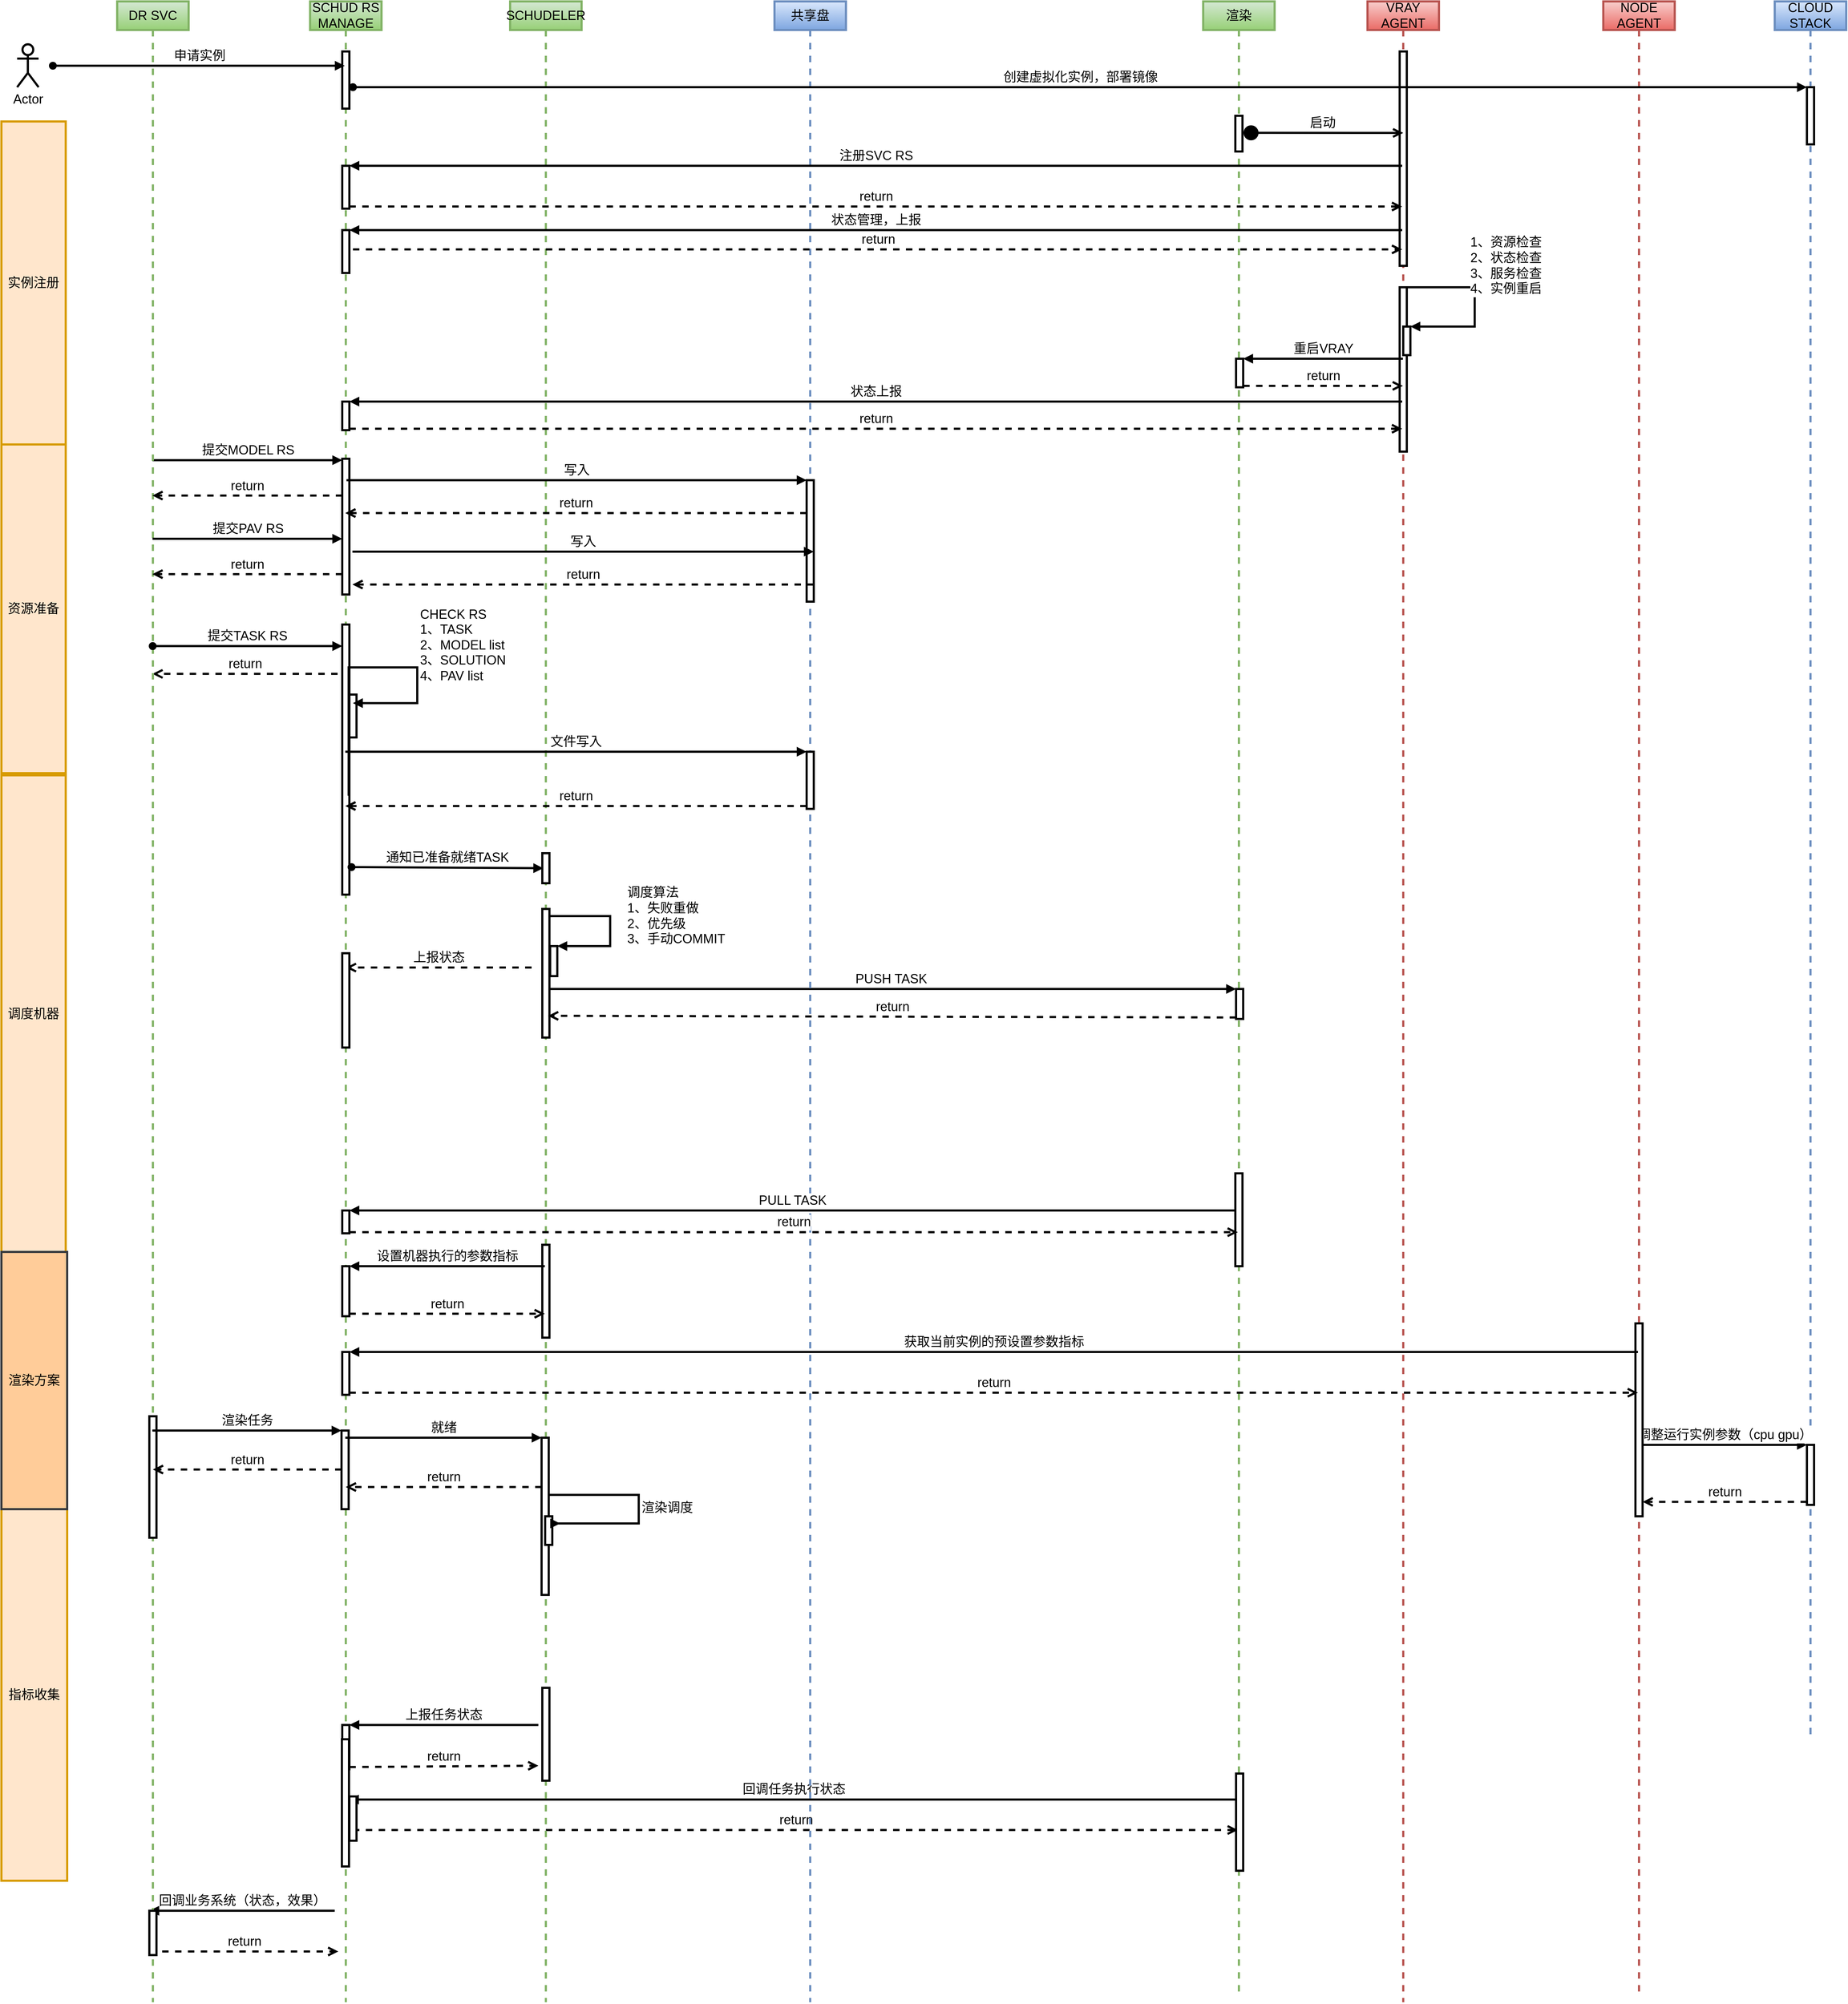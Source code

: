 <mxfile version="16.6.2" type="github">
  <diagram id="GCqSC2SD_qlKMxx8C9cN" name="Page-1">
    <mxGraphModel dx="3169" dy="1709" grid="1" gridSize="10" guides="1" tooltips="1" connect="1" arrows="1" fold="1" page="1" pageScale="1" pageWidth="850" pageHeight="1100" math="0" shadow="0">
      <root>
        <mxCell id="0" />
        <mxCell id="1" parent="0" />
        <mxCell id="x7JE74Zz-_B23tUYXp61-6" value="CLOUD STACK" style="shape=umlLifeline;perimeter=lifelinePerimeter;whiteSpace=wrap;html=1;container=1;collapsible=0;recursiveResize=0;outlineConnect=0;fillColor=#dae8fc;strokeWidth=3;fontSize=18;strokeColor=#6c8ebf;gradientColor=#7ea6e0;" vertex="1" parent="1">
          <mxGeometry x="2500" y="240" width="100" height="2430" as="geometry" />
        </mxCell>
        <mxCell id="x7JE74Zz-_B23tUYXp61-42" value="" style="html=1;points=[];perimeter=orthogonalPerimeter;strokeWidth=3;fontSize=18;" vertex="1" parent="x7JE74Zz-_B23tUYXp61-6">
          <mxGeometry x="45" y="2020" width="10" height="84" as="geometry" />
        </mxCell>
        <mxCell id="x7JE74Zz-_B23tUYXp61-106" value="" style="html=1;points=[];perimeter=orthogonalPerimeter;fontSize=18;strokeWidth=3;" vertex="1" parent="x7JE74Zz-_B23tUYXp61-6">
          <mxGeometry x="45" y="120" width="10" height="80" as="geometry" />
        </mxCell>
        <mxCell id="x7JE74Zz-_B23tUYXp61-12" value="提交MODEL RS" style="html=1;verticalAlign=bottom;endArrow=block;entryX=0;entryY=0;rounded=0;strokeWidth=3;fontSize=18;" edge="1" parent="1">
          <mxGeometry relative="1" as="geometry">
            <mxPoint x="229.5" y="882" as="sourcePoint" />
            <mxPoint x="495" y="882.0" as="targetPoint" />
          </mxGeometry>
        </mxCell>
        <mxCell id="x7JE74Zz-_B23tUYXp61-14" value="return" style="html=1;verticalAlign=bottom;endArrow=open;dashed=1;endSize=8;rounded=0;strokeWidth=3;fontSize=18;" edge="1" parent="1">
          <mxGeometry relative="1" as="geometry">
            <mxPoint x="488.5" y="1181.04" as="sourcePoint" />
            <mxPoint x="229.278" y="1181.04" as="targetPoint" />
          </mxGeometry>
        </mxCell>
        <mxCell id="x7JE74Zz-_B23tUYXp61-26" value="PUSH TASK" style="html=1;verticalAlign=bottom;endArrow=block;entryX=0;entryY=0;rounded=0;strokeWidth=3;fontSize=18;" edge="1" target="x7JE74Zz-_B23tUYXp61-25" parent="1">
          <mxGeometry relative="1" as="geometry">
            <mxPoint x="780" y="1622" as="sourcePoint" />
          </mxGeometry>
        </mxCell>
        <mxCell id="x7JE74Zz-_B23tUYXp61-32" value="回调任务执行状态" style="html=1;verticalAlign=bottom;endArrow=block;rounded=0;entryX=0.943;entryY=0.329;entryDx=0;entryDy=0;entryPerimeter=0;strokeWidth=3;fontSize=18;" edge="1" parent="1">
          <mxGeometry relative="1" as="geometry">
            <mxPoint x="1748.5" y="2756.398" as="sourcePoint" />
            <mxPoint x="504.43" y="2756.398" as="targetPoint" />
          </mxGeometry>
        </mxCell>
        <mxCell id="x7JE74Zz-_B23tUYXp61-33" value="return" style="html=1;verticalAlign=bottom;endArrow=open;dashed=1;endSize=8;rounded=0;strokeWidth=3;fontSize=18;" edge="1" parent="1">
          <mxGeometry relative="1" as="geometry">
            <mxPoint x="1748.5" y="2799" as="targetPoint" />
            <mxPoint x="510" y="2799" as="sourcePoint" />
          </mxGeometry>
        </mxCell>
        <mxCell id="x7JE74Zz-_B23tUYXp61-35" value="回调业务系统（状态，效果）" style="html=1;verticalAlign=bottom;endArrow=block;entryX=1;entryY=0;rounded=0;strokeWidth=3;fontSize=18;" edge="1" parent="1">
          <mxGeometry relative="1" as="geometry">
            <mxPoint x="484.5" y="2912" as="sourcePoint" />
            <mxPoint x="225" y="2912" as="targetPoint" />
          </mxGeometry>
        </mxCell>
        <mxCell id="x7JE74Zz-_B23tUYXp61-36" value="return" style="html=1;verticalAlign=bottom;endArrow=open;dashed=1;endSize=8;exitX=1;exitY=0.95;rounded=0;strokeWidth=3;fontSize=18;" edge="1" parent="1">
          <mxGeometry relative="1" as="geometry">
            <mxPoint x="489.5" y="2969" as="targetPoint" />
            <mxPoint x="225" y="2969" as="sourcePoint" />
          </mxGeometry>
        </mxCell>
        <mxCell id="x7JE74Zz-_B23tUYXp61-38" value="上报任务状态" style="html=1;verticalAlign=bottom;endArrow=block;entryX=1;entryY=0;rounded=0;strokeWidth=3;fontSize=18;" edge="1" target="x7JE74Zz-_B23tUYXp61-37" parent="1">
          <mxGeometry relative="1" as="geometry">
            <mxPoint x="769.5" y="2652" as="sourcePoint" />
          </mxGeometry>
        </mxCell>
        <mxCell id="x7JE74Zz-_B23tUYXp61-39" value="return" style="html=1;verticalAlign=bottom;endArrow=open;dashed=1;endSize=8;exitX=1;exitY=0.95;rounded=0;strokeWidth=3;fontSize=18;" edge="1" source="x7JE74Zz-_B23tUYXp61-37" parent="1">
          <mxGeometry relative="1" as="geometry">
            <mxPoint x="769.5" y="2709" as="targetPoint" />
          </mxGeometry>
        </mxCell>
        <mxCell id="x7JE74Zz-_B23tUYXp61-41" value="上报状态" style="html=1;verticalAlign=bottom;endArrow=open;dashed=1;endSize=8;rounded=0;strokeWidth=3;fontSize=18;entryX=0.5;entryY=0.152;entryDx=0;entryDy=0;entryPerimeter=0;" edge="1" parent="1" target="x7JE74Zz-_B23tUYXp61-40">
          <mxGeometry relative="1" as="geometry">
            <mxPoint x="760" y="1592" as="sourcePoint" />
            <mxPoint x="489.071" y="1592" as="targetPoint" />
          </mxGeometry>
        </mxCell>
        <mxCell id="x7JE74Zz-_B23tUYXp61-43" value="调整运行实例参数（cpu gpu）" style="html=1;verticalAlign=bottom;endArrow=block;entryX=0;entryY=0;rounded=0;strokeWidth=3;fontSize=18;" edge="1" target="x7JE74Zz-_B23tUYXp61-42" parent="1" source="x7JE74Zz-_B23tUYXp61-86">
          <mxGeometry relative="1" as="geometry">
            <mxPoint x="1750" y="2260" as="sourcePoint" />
          </mxGeometry>
        </mxCell>
        <mxCell id="x7JE74Zz-_B23tUYXp61-44" value="return" style="html=1;verticalAlign=bottom;endArrow=open;dashed=1;endSize=8;exitX=0;exitY=0.95;rounded=0;strokeWidth=3;fontSize=18;" edge="1" source="x7JE74Zz-_B23tUYXp61-42" parent="1" target="x7JE74Zz-_B23tUYXp61-86">
          <mxGeometry relative="1" as="geometry">
            <mxPoint x="1750" y="2338" as="targetPoint" />
          </mxGeometry>
        </mxCell>
        <mxCell id="x7JE74Zz-_B23tUYXp61-45" value="VRAY AGENT" style="shape=umlLifeline;perimeter=lifelinePerimeter;whiteSpace=wrap;html=1;container=1;collapsible=0;recursiveResize=0;outlineConnect=0;fillColor=#f8cecc;strokeWidth=3;fontSize=18;strokeColor=#b85450;gradientColor=#ea6b66;" vertex="1" parent="1">
          <mxGeometry x="1930" y="240" width="100" height="2800" as="geometry" />
        </mxCell>
        <mxCell id="x7JE74Zz-_B23tUYXp61-58" value="" style="html=1;points=[];perimeter=orthogonalPerimeter;strokeWidth=3;fontSize=18;" vertex="1" parent="x7JE74Zz-_B23tUYXp61-45">
          <mxGeometry x="45" y="400" width="10" height="230" as="geometry" />
        </mxCell>
        <mxCell id="x7JE74Zz-_B23tUYXp61-59" value="" style="html=1;points=[];perimeter=orthogonalPerimeter;strokeWidth=3;fontSize=18;" vertex="1" parent="x7JE74Zz-_B23tUYXp61-45">
          <mxGeometry x="50" y="455" width="10" height="40" as="geometry" />
        </mxCell>
        <mxCell id="x7JE74Zz-_B23tUYXp61-60" value="1、资源检查&lt;br style=&quot;font-size: 18px;&quot;&gt;2、状态检查&lt;br style=&quot;font-size: 18px;&quot;&gt;3、服务检查&lt;br style=&quot;font-size: 18px;&quot;&gt;4、实例重启" style="edgeStyle=orthogonalEdgeStyle;html=1;align=left;spacingLeft=2;endArrow=block;rounded=0;entryX=1;entryY=0;strokeWidth=3;fontSize=18;" edge="1" target="x7JE74Zz-_B23tUYXp61-59" parent="x7JE74Zz-_B23tUYXp61-45">
          <mxGeometry x="-0.216" y="30" relative="1" as="geometry">
            <mxPoint x="55" y="415" as="sourcePoint" />
            <Array as="points">
              <mxPoint x="55" y="400" />
              <mxPoint x="150" y="400" />
              <mxPoint x="150" y="455" />
            </Array>
            <mxPoint as="offset" />
          </mxGeometry>
        </mxCell>
        <mxCell id="x7JE74Zz-_B23tUYXp61-76" value="" style="html=1;points=[];perimeter=orthogonalPerimeter;fontSize=18;strokeWidth=3;" vertex="1" parent="x7JE74Zz-_B23tUYXp61-45">
          <mxGeometry x="45" y="70" width="10" height="300" as="geometry" />
        </mxCell>
        <mxCell id="x7JE74Zz-_B23tUYXp61-1" value="DR SVC" style="shape=umlLifeline;perimeter=lifelinePerimeter;whiteSpace=wrap;html=1;container=1;collapsible=0;recursiveResize=0;outlineConnect=0;fillColor=#d5e8d4;strokeWidth=3;fontSize=18;strokeColor=#82b366;gradientColor=#97d077;" vertex="1" parent="x7JE74Zz-_B23tUYXp61-45">
          <mxGeometry x="-1750" width="100" height="2800" as="geometry" />
        </mxCell>
        <mxCell id="x7JE74Zz-_B23tUYXp61-34" value="" style="html=1;points=[];perimeter=orthogonalPerimeter;strokeWidth=3;fontSize=18;" vertex="1" parent="x7JE74Zz-_B23tUYXp61-1">
          <mxGeometry x="45" y="2672" width="10" height="62" as="geometry" />
        </mxCell>
        <mxCell id="x7JE74Zz-_B23tUYXp61-111" value="" style="html=1;points=[];perimeter=orthogonalPerimeter;fontSize=18;strokeWidth=3;" vertex="1" parent="x7JE74Zz-_B23tUYXp61-1">
          <mxGeometry x="45" y="1980" width="10" height="170" as="geometry" />
        </mxCell>
        <mxCell id="x7JE74Zz-_B23tUYXp61-2" value="SCHUD RS MANAGE" style="shape=umlLifeline;perimeter=lifelinePerimeter;whiteSpace=wrap;html=1;container=1;collapsible=0;recursiveResize=0;outlineConnect=0;fillColor=#d5e8d4;strokeWidth=3;fontSize=18;strokeColor=#82b366;gradientColor=#97d077;" vertex="1" parent="x7JE74Zz-_B23tUYXp61-45">
          <mxGeometry x="-1480" width="100" height="2800" as="geometry" />
        </mxCell>
        <mxCell id="x7JE74Zz-_B23tUYXp61-4" value="" style="html=1;points=[];perimeter=orthogonalPerimeter;strokeWidth=3;fontSize=18;" vertex="1" parent="x7JE74Zz-_B23tUYXp61-2">
          <mxGeometry x="45" y="872" width="10" height="378" as="geometry" />
        </mxCell>
        <mxCell id="x7JE74Zz-_B23tUYXp61-8" value="" style="html=1;points=[];perimeter=orthogonalPerimeter;strokeWidth=3;fontSize=18;" vertex="1" parent="x7JE74Zz-_B23tUYXp61-2">
          <mxGeometry x="45" y="230" width="10" height="60" as="geometry" />
        </mxCell>
        <mxCell id="x7JE74Zz-_B23tUYXp61-11" value="" style="html=1;points=[];perimeter=orthogonalPerimeter;strokeWidth=3;fontSize=18;" vertex="1" parent="x7JE74Zz-_B23tUYXp61-2">
          <mxGeometry x="45" y="640" width="10" height="190" as="geometry" />
        </mxCell>
        <mxCell id="x7JE74Zz-_B23tUYXp61-17" value="" style="html=1;points=[];perimeter=orthogonalPerimeter;strokeWidth=3;fontSize=18;" vertex="1" parent="x7JE74Zz-_B23tUYXp61-2">
          <mxGeometry x="55" y="970" width="10" height="60" as="geometry" />
        </mxCell>
        <mxCell id="x7JE74Zz-_B23tUYXp61-18" value="CHECK RS&lt;br style=&quot;font-size: 18px&quot;&gt;1、TASK&lt;br style=&quot;font-size: 18px&quot;&gt;2、MODEL list&lt;br style=&quot;font-size: 18px&quot;&gt;3、SOLUTION&lt;br&gt;4、PAV list" style="edgeStyle=orthogonalEdgeStyle;html=1;align=left;spacingLeft=2;endArrow=block;rounded=0;exitX=0.9;exitY=0.634;exitDx=0;exitDy=0;exitPerimeter=0;strokeWidth=3;fontSize=18;" edge="1" parent="x7JE74Zz-_B23tUYXp61-2">
          <mxGeometry x="0.326" y="-32" relative="1" as="geometry">
            <mxPoint x="54" y="1111.652" as="sourcePoint" />
            <Array as="points">
              <mxPoint x="54" y="932" />
              <mxPoint x="150" y="932" />
              <mxPoint x="150" y="982" />
            </Array>
            <mxPoint x="60" y="982" as="targetPoint" />
            <mxPoint x="32" y="-31" as="offset" />
          </mxGeometry>
        </mxCell>
        <mxCell id="x7JE74Zz-_B23tUYXp61-31" value="" style="html=1;points=[];perimeter=orthogonalPerimeter;strokeWidth=3;fontSize=18;" vertex="1" parent="x7JE74Zz-_B23tUYXp61-2">
          <mxGeometry x="55" y="2512" width="10" height="62" as="geometry" />
        </mxCell>
        <mxCell id="x7JE74Zz-_B23tUYXp61-37" value="" style="html=1;points=[];perimeter=orthogonalPerimeter;strokeWidth=3;fontSize=18;" vertex="1" parent="x7JE74Zz-_B23tUYXp61-2">
          <mxGeometry x="45" y="2412" width="10" height="62" as="geometry" />
        </mxCell>
        <mxCell id="x7JE74Zz-_B23tUYXp61-40" value="" style="html=1;points=[];perimeter=orthogonalPerimeter;strokeWidth=3;fontSize=18;" vertex="1" parent="x7JE74Zz-_B23tUYXp61-2">
          <mxGeometry x="45" y="1332" width="10" height="132" as="geometry" />
        </mxCell>
        <mxCell id="x7JE74Zz-_B23tUYXp61-28" value="" style="html=1;points=[];perimeter=orthogonalPerimeter;strokeWidth=3;fontSize=18;" vertex="1" parent="x7JE74Zz-_B23tUYXp61-2">
          <mxGeometry x="45" y="1692" width="10" height="32" as="geometry" />
        </mxCell>
        <mxCell id="x7JE74Zz-_B23tUYXp61-46" value="" style="html=1;points=[];perimeter=orthogonalPerimeter;strokeWidth=3;fontSize=18;" vertex="1" parent="x7JE74Zz-_B23tUYXp61-2">
          <mxGeometry x="45" y="320" width="10" height="60" as="geometry" />
        </mxCell>
        <mxCell id="x7JE74Zz-_B23tUYXp61-65" value="" style="html=1;points=[];perimeter=orthogonalPerimeter;strokeWidth=3;fontSize=18;" vertex="1" parent="x7JE74Zz-_B23tUYXp61-2">
          <mxGeometry x="45" y="560" width="10" height="40" as="geometry" />
        </mxCell>
        <mxCell id="x7JE74Zz-_B23tUYXp61-80" value="" style="html=1;points=[];perimeter=orthogonalPerimeter;fontSize=18;strokeWidth=3;" vertex="1" parent="x7JE74Zz-_B23tUYXp61-2">
          <mxGeometry x="44.5" y="2432" width="10" height="178" as="geometry" />
        </mxCell>
        <mxCell id="x7JE74Zz-_B23tUYXp61-91" value="" style="html=1;points=[];perimeter=orthogonalPerimeter;fontSize=18;strokeWidth=3;" vertex="1" parent="x7JE74Zz-_B23tUYXp61-2">
          <mxGeometry x="45" y="1770" width="10" height="70" as="geometry" />
        </mxCell>
        <mxCell id="x7JE74Zz-_B23tUYXp61-94" value="" style="html=1;points=[];perimeter=orthogonalPerimeter;fontSize=18;strokeWidth=3;" vertex="1" parent="x7JE74Zz-_B23tUYXp61-2">
          <mxGeometry x="45" y="1890" width="10" height="60" as="geometry" />
        </mxCell>
        <mxCell id="x7JE74Zz-_B23tUYXp61-104" value="" style="html=1;points=[];perimeter=orthogonalPerimeter;fontSize=18;strokeWidth=3;" vertex="1" parent="x7JE74Zz-_B23tUYXp61-2">
          <mxGeometry x="45" y="70" width="10" height="80" as="geometry" />
        </mxCell>
        <mxCell id="x7JE74Zz-_B23tUYXp61-108" value="" style="html=1;points=[];perimeter=orthogonalPerimeter;fontSize=18;strokeWidth=3;" vertex="1" parent="x7JE74Zz-_B23tUYXp61-2">
          <mxGeometry x="44" y="2000" width="10" height="110" as="geometry" />
        </mxCell>
        <mxCell id="x7JE74Zz-_B23tUYXp61-7" value="SCHUDELER" style="shape=umlLifeline;perimeter=lifelinePerimeter;whiteSpace=wrap;html=1;container=1;collapsible=0;recursiveResize=0;outlineConnect=0;fillColor=#d5e8d4;strokeWidth=3;fontSize=18;strokeColor=#82b366;gradientColor=#97d077;" vertex="1" parent="x7JE74Zz-_B23tUYXp61-45">
          <mxGeometry x="-1200" width="100" height="2800" as="geometry" />
        </mxCell>
        <mxCell id="x7JE74Zz-_B23tUYXp61-19" value="" style="html=1;points=[];perimeter=orthogonalPerimeter;strokeWidth=3;fontSize=18;" vertex="1" parent="x7JE74Zz-_B23tUYXp61-7">
          <mxGeometry x="45" y="1192" width="10" height="42" as="geometry" />
        </mxCell>
        <mxCell id="x7JE74Zz-_B23tUYXp61-23" value="" style="html=1;points=[];perimeter=orthogonalPerimeter;strokeWidth=3;fontSize=18;" vertex="1" parent="x7JE74Zz-_B23tUYXp61-7">
          <mxGeometry x="56" y="1322" width="10" height="42" as="geometry" />
        </mxCell>
        <mxCell id="x7JE74Zz-_B23tUYXp61-24" value="调度算法&lt;br&gt;1、失败重做&lt;br&gt;2、优先级&lt;br&gt;3、手动COMMIT&lt;br&gt;" style="edgeStyle=orthogonalEdgeStyle;html=1;align=left;spacingLeft=2;endArrow=block;rounded=0;entryX=1;entryY=0;strokeWidth=3;fontSize=18;" edge="1" target="x7JE74Zz-_B23tUYXp61-23" parent="x7JE74Zz-_B23tUYXp61-7">
          <mxGeometry x="-0.022" y="20" relative="1" as="geometry">
            <mxPoint x="51" y="1302" as="sourcePoint" />
            <Array as="points">
              <mxPoint x="51" y="1280" />
              <mxPoint x="140" y="1280" />
              <mxPoint x="140" y="1322" />
            </Array>
            <mxPoint as="offset" />
          </mxGeometry>
        </mxCell>
        <mxCell id="x7JE74Zz-_B23tUYXp61-64" value="" style="html=1;points=[];perimeter=orthogonalPerimeter;strokeWidth=3;fontSize=18;" vertex="1" parent="x7JE74Zz-_B23tUYXp61-7">
          <mxGeometry x="45" y="1270" width="10" height="180" as="geometry" />
        </mxCell>
        <mxCell id="x7JE74Zz-_B23tUYXp61-78" value="" style="html=1;points=[];perimeter=orthogonalPerimeter;fontSize=18;strokeWidth=3;" vertex="1" parent="x7JE74Zz-_B23tUYXp61-7">
          <mxGeometry x="45" y="2360" width="10" height="130" as="geometry" />
        </mxCell>
        <mxCell id="x7JE74Zz-_B23tUYXp61-87" value="" style="html=1;points=[];perimeter=orthogonalPerimeter;fontSize=18;strokeWidth=3;" vertex="1" parent="x7JE74Zz-_B23tUYXp61-7">
          <mxGeometry x="45" y="1740" width="10" height="130" as="geometry" />
        </mxCell>
        <mxCell id="x7JE74Zz-_B23tUYXp61-112" value="" style="html=1;points=[];perimeter=orthogonalPerimeter;fontSize=18;strokeWidth=3;" vertex="1" parent="x7JE74Zz-_B23tUYXp61-7">
          <mxGeometry x="44" y="2010" width="10" height="220" as="geometry" />
        </mxCell>
        <mxCell id="x7JE74Zz-_B23tUYXp61-115" value="" style="html=1;points=[];perimeter=orthogonalPerimeter;fontSize=18;strokeWidth=3;" vertex="1" parent="x7JE74Zz-_B23tUYXp61-7">
          <mxGeometry x="49" y="2120" width="10" height="40" as="geometry" />
        </mxCell>
        <mxCell id="x7JE74Zz-_B23tUYXp61-116" value="渲染调度" style="edgeStyle=orthogonalEdgeStyle;html=1;align=left;spacingLeft=2;endArrow=block;rounded=0;fontSize=18;strokeWidth=3;" edge="1" parent="x7JE74Zz-_B23tUYXp61-7">
          <mxGeometry relative="1" as="geometry">
            <mxPoint x="54" y="2100" as="sourcePoint" />
            <Array as="points">
              <mxPoint x="54" y="2090" />
              <mxPoint x="180" y="2090" />
              <mxPoint x="180" y="2130" />
              <mxPoint x="59" y="2130" />
            </Array>
            <mxPoint x="70" y="2130" as="targetPoint" />
          </mxGeometry>
        </mxCell>
        <mxCell id="x7JE74Zz-_B23tUYXp61-81" value="共享盘" style="shape=umlLifeline;perimeter=lifelinePerimeter;whiteSpace=wrap;html=1;container=1;collapsible=0;recursiveResize=0;outlineConnect=0;fontSize=18;strokeWidth=3;fillColor=#dae8fc;strokeColor=#6c8ebf;gradientColor=#7ea6e0;" vertex="1" parent="x7JE74Zz-_B23tUYXp61-45">
          <mxGeometry x="-830" width="100" height="2800" as="geometry" />
        </mxCell>
        <mxCell id="x7JE74Zz-_B23tUYXp61-82" value="" style="html=1;points=[];perimeter=orthogonalPerimeter;fontSize=18;strokeWidth=3;" vertex="1" parent="x7JE74Zz-_B23tUYXp61-81">
          <mxGeometry x="45" y="1050" width="10" height="80" as="geometry" />
        </mxCell>
        <mxCell id="x7JE74Zz-_B23tUYXp61-118" value="" style="html=1;points=[];perimeter=orthogonalPerimeter;fontSize=18;strokeWidth=3;" vertex="1" parent="x7JE74Zz-_B23tUYXp61-81">
          <mxGeometry x="45" y="670" width="10" height="170" as="geometry" />
        </mxCell>
        <mxCell id="x7JE74Zz-_B23tUYXp61-3" value="渲染" style="shape=umlLifeline;perimeter=lifelinePerimeter;whiteSpace=wrap;html=1;container=1;collapsible=0;recursiveResize=0;outlineConnect=0;fillColor=#d5e8d4;strokeWidth=3;fontSize=18;strokeColor=#82b366;gradientColor=#97d077;" vertex="1" parent="x7JE74Zz-_B23tUYXp61-45">
          <mxGeometry x="-230" width="100" height="2790" as="geometry" />
        </mxCell>
        <mxCell id="x7JE74Zz-_B23tUYXp61-61" value="" style="html=1;points=[];perimeter=orthogonalPerimeter;strokeWidth=3;fontSize=18;" vertex="1" parent="x7JE74Zz-_B23tUYXp61-3">
          <mxGeometry x="46" y="500" width="10" height="40" as="geometry" />
        </mxCell>
        <mxCell id="x7JE74Zz-_B23tUYXp61-74" value="" style="html=1;points=[];perimeter=orthogonalPerimeter;fontSize=18;strokeWidth=3;" vertex="1" parent="x7JE74Zz-_B23tUYXp61-3">
          <mxGeometry x="45" y="160" width="10" height="50" as="geometry" />
        </mxCell>
        <mxCell id="x7JE74Zz-_B23tUYXp61-77" value="" style="html=1;points=[];perimeter=orthogonalPerimeter;fontSize=18;strokeWidth=3;" vertex="1" parent="x7JE74Zz-_B23tUYXp61-3">
          <mxGeometry x="45" y="1640" width="10" height="130" as="geometry" />
        </mxCell>
        <mxCell id="x7JE74Zz-_B23tUYXp61-79" value="" style="html=1;points=[];perimeter=orthogonalPerimeter;fontSize=18;strokeWidth=3;" vertex="1" parent="x7JE74Zz-_B23tUYXp61-3">
          <mxGeometry x="46" y="2480" width="10" height="136" as="geometry" />
        </mxCell>
        <mxCell id="x7JE74Zz-_B23tUYXp61-25" value="" style="html=1;points=[];perimeter=orthogonalPerimeter;strokeWidth=3;fontSize=18;" vertex="1" parent="x7JE74Zz-_B23tUYXp61-3">
          <mxGeometry x="46" y="1382" width="10" height="42" as="geometry" />
        </mxCell>
        <mxCell id="x7JE74Zz-_B23tUYXp61-9" value="注册SVC RS" style="html=1;verticalAlign=bottom;endArrow=block;entryX=1;entryY=0;rounded=0;strokeWidth=3;fontSize=18;" edge="1" target="x7JE74Zz-_B23tUYXp61-8" parent="x7JE74Zz-_B23tUYXp61-45">
          <mxGeometry relative="1" as="geometry">
            <mxPoint x="48.5" y="230" as="sourcePoint" />
          </mxGeometry>
        </mxCell>
        <mxCell id="x7JE74Zz-_B23tUYXp61-10" value="return" style="html=1;verticalAlign=bottom;endArrow=open;dashed=1;endSize=8;exitX=1;exitY=0.95;rounded=0;strokeWidth=3;fontSize=18;" edge="1" source="x7JE74Zz-_B23tUYXp61-8" parent="x7JE74Zz-_B23tUYXp61-45">
          <mxGeometry relative="1" as="geometry">
            <mxPoint x="48.5" y="287" as="targetPoint" />
          </mxGeometry>
        </mxCell>
        <mxCell id="x7JE74Zz-_B23tUYXp61-47" value="状态管理，上报" style="html=1;verticalAlign=bottom;endArrow=block;entryX=1;entryY=0;rounded=0;strokeWidth=3;fontSize=18;" edge="1" target="x7JE74Zz-_B23tUYXp61-46" parent="x7JE74Zz-_B23tUYXp61-45">
          <mxGeometry relative="1" as="geometry">
            <mxPoint x="48.5" y="320" as="sourcePoint" />
          </mxGeometry>
        </mxCell>
        <mxCell id="x7JE74Zz-_B23tUYXp61-66" value="状态上报" style="html=1;verticalAlign=bottom;endArrow=block;entryX=1;entryY=0;rounded=0;strokeWidth=3;fontSize=18;" edge="1" target="x7JE74Zz-_B23tUYXp61-65" parent="x7JE74Zz-_B23tUYXp61-45">
          <mxGeometry relative="1" as="geometry">
            <mxPoint x="48.5" y="560" as="sourcePoint" />
          </mxGeometry>
        </mxCell>
        <mxCell id="x7JE74Zz-_B23tUYXp61-67" value="return" style="html=1;verticalAlign=bottom;endArrow=open;dashed=1;endSize=8;exitX=1;exitY=0.95;rounded=0;strokeWidth=3;fontSize=18;" edge="1" source="x7JE74Zz-_B23tUYXp61-65" parent="x7JE74Zz-_B23tUYXp61-45">
          <mxGeometry relative="1" as="geometry">
            <mxPoint x="48.5" y="598" as="targetPoint" />
          </mxGeometry>
        </mxCell>
        <mxCell id="x7JE74Zz-_B23tUYXp61-29" value="PULL TASK" style="html=1;verticalAlign=bottom;endArrow=block;entryX=1;entryY=0;rounded=0;strokeWidth=3;fontSize=18;" edge="1" target="x7JE74Zz-_B23tUYXp61-28" parent="x7JE74Zz-_B23tUYXp61-45" source="x7JE74Zz-_B23tUYXp61-77">
          <mxGeometry relative="1" as="geometry">
            <mxPoint x="-481.5" y="1692" as="sourcePoint" />
          </mxGeometry>
        </mxCell>
        <mxCell id="x7JE74Zz-_B23tUYXp61-13" value="return" style="html=1;verticalAlign=bottom;endArrow=open;dashed=1;endSize=8;exitX=0;exitY=0.95;rounded=0;strokeWidth=3;fontSize=18;" edge="1" parent="x7JE74Zz-_B23tUYXp61-45">
          <mxGeometry relative="1" as="geometry">
            <mxPoint x="-1700.722" y="691.5" as="targetPoint" />
            <mxPoint x="-1435" y="691.5" as="sourcePoint" />
          </mxGeometry>
        </mxCell>
        <mxCell id="x7JE74Zz-_B23tUYXp61-5" value="提交TASK RS" style="html=1;verticalAlign=bottom;startArrow=oval;endArrow=block;startSize=8;rounded=0;exitX=0.497;exitY=0.326;exitDx=0;exitDy=0;exitPerimeter=0;strokeWidth=3;fontSize=18;" edge="1" parent="x7JE74Zz-_B23tUYXp61-45">
          <mxGeometry relative="1" as="geometry">
            <mxPoint x="-1700.3" y="902.18" as="sourcePoint" />
            <mxPoint x="-1435" y="902.18" as="targetPoint" />
          </mxGeometry>
        </mxCell>
        <mxCell id="x7JE74Zz-_B23tUYXp61-83" value="文件写入" style="html=1;verticalAlign=bottom;endArrow=block;entryX=0;entryY=0;rounded=0;fontSize=18;strokeWidth=3;" edge="1" target="x7JE74Zz-_B23tUYXp61-82" parent="x7JE74Zz-_B23tUYXp61-45">
          <mxGeometry relative="1" as="geometry">
            <mxPoint x="-1430.722" y="1050" as="sourcePoint" />
          </mxGeometry>
        </mxCell>
        <mxCell id="x7JE74Zz-_B23tUYXp61-84" value="return" style="html=1;verticalAlign=bottom;endArrow=open;dashed=1;endSize=8;exitX=0;exitY=0.95;rounded=0;fontSize=18;strokeWidth=3;" edge="1" source="x7JE74Zz-_B23tUYXp61-82" parent="x7JE74Zz-_B23tUYXp61-45">
          <mxGeometry relative="1" as="geometry">
            <mxPoint x="-1430.722" y="1126" as="targetPoint" />
          </mxGeometry>
        </mxCell>
        <mxCell id="x7JE74Zz-_B23tUYXp61-20" value="通知已准备就绪TASK" style="html=1;verticalAlign=bottom;startArrow=oval;endArrow=block;startSize=8;rounded=0;strokeWidth=3;fontSize=18;exitX=1.3;exitY=0.898;exitDx=0;exitDy=0;exitPerimeter=0;entryX=0.133;entryY=0.5;entryDx=0;entryDy=0;entryPerimeter=0;" edge="1" target="x7JE74Zz-_B23tUYXp61-19" parent="x7JE74Zz-_B23tUYXp61-45" source="x7JE74Zz-_B23tUYXp61-4">
          <mxGeometry relative="1" as="geometry">
            <mxPoint x="-1440.5" y="1212" as="sourcePoint" />
            <mxPoint x="-1165" y="1212" as="targetPoint" />
          </mxGeometry>
        </mxCell>
        <mxCell id="x7JE74Zz-_B23tUYXp61-30" value="return" style="html=1;verticalAlign=bottom;endArrow=open;dashed=1;endSize=8;exitX=1;exitY=0.95;rounded=0;strokeWidth=3;fontSize=18;" edge="1" source="x7JE74Zz-_B23tUYXp61-28" parent="x7JE74Zz-_B23tUYXp61-45">
          <mxGeometry relative="1" as="geometry">
            <mxPoint x="-181.5" y="1722.4" as="targetPoint" />
          </mxGeometry>
        </mxCell>
        <mxCell id="x7JE74Zz-_B23tUYXp61-27" value="return" style="html=1;verticalAlign=bottom;endArrow=open;dashed=1;endSize=8;exitX=0;exitY=0.95;rounded=0;strokeWidth=3;fontSize=18;entryX=0.8;entryY=0.831;entryDx=0;entryDy=0;entryPerimeter=0;" edge="1" source="x7JE74Zz-_B23tUYXp61-25" parent="x7JE74Zz-_B23tUYXp61-45" target="x7JE74Zz-_B23tUYXp61-64">
          <mxGeometry relative="1" as="geometry">
            <mxPoint x="-1160.929" y="1420" as="targetPoint" />
          </mxGeometry>
        </mxCell>
        <mxCell id="x7JE74Zz-_B23tUYXp61-92" value="设置机器执行的参数指标" style="html=1;verticalAlign=bottom;endArrow=block;entryX=1;entryY=0;rounded=0;fontSize=18;strokeWidth=3;" edge="1" target="x7JE74Zz-_B23tUYXp61-91" parent="x7JE74Zz-_B23tUYXp61-45">
          <mxGeometry relative="1" as="geometry">
            <mxPoint x="-1151.5" y="1770" as="sourcePoint" />
          </mxGeometry>
        </mxCell>
        <mxCell id="x7JE74Zz-_B23tUYXp61-93" value="return" style="html=1;verticalAlign=bottom;endArrow=open;dashed=1;endSize=8;exitX=1;exitY=0.95;rounded=0;fontSize=18;strokeWidth=3;" edge="1" source="x7JE74Zz-_B23tUYXp61-91" parent="x7JE74Zz-_B23tUYXp61-45">
          <mxGeometry relative="1" as="geometry">
            <mxPoint x="-1151.5" y="1836.5" as="targetPoint" />
          </mxGeometry>
        </mxCell>
        <mxCell id="x7JE74Zz-_B23tUYXp61-54" value="启动" style="html=1;verticalAlign=bottom;startArrow=circle;startFill=1;endArrow=open;startSize=6;endSize=8;rounded=0;strokeWidth=3;fontSize=18;entryX=0.5;entryY=0.38;entryDx=0;entryDy=0;entryPerimeter=0;" edge="1" parent="x7JE74Zz-_B23tUYXp61-45" target="x7JE74Zz-_B23tUYXp61-76">
          <mxGeometry width="80" relative="1" as="geometry">
            <mxPoint x="-175" y="183.9" as="sourcePoint" />
            <mxPoint x="38" y="183.9" as="targetPoint" />
          </mxGeometry>
        </mxCell>
        <mxCell id="x7JE74Zz-_B23tUYXp61-109" value="渲染任务" style="html=1;verticalAlign=bottom;endArrow=block;entryX=0;entryY=0;rounded=0;fontSize=18;strokeWidth=3;" edge="1" target="x7JE74Zz-_B23tUYXp61-108" parent="x7JE74Zz-_B23tUYXp61-45">
          <mxGeometry relative="1" as="geometry">
            <mxPoint x="-1700.722" y="2000" as="sourcePoint" />
          </mxGeometry>
        </mxCell>
        <mxCell id="x7JE74Zz-_B23tUYXp61-110" value="return" style="html=1;verticalAlign=bottom;endArrow=open;dashed=1;endSize=8;exitX=0;exitY=0.95;rounded=0;fontSize=18;strokeWidth=3;" edge="1" parent="x7JE74Zz-_B23tUYXp61-45">
          <mxGeometry relative="1" as="geometry">
            <mxPoint x="-1700.038" y="2054.5" as="targetPoint" />
            <mxPoint x="-1436" y="2054.5" as="sourcePoint" />
          </mxGeometry>
        </mxCell>
        <mxCell id="x7JE74Zz-_B23tUYXp61-113" value="就绪" style="html=1;verticalAlign=bottom;endArrow=block;entryX=0;entryY=0;rounded=0;fontSize=18;strokeWidth=3;" edge="1" target="x7JE74Zz-_B23tUYXp61-112" parent="x7JE74Zz-_B23tUYXp61-45">
          <mxGeometry relative="1" as="geometry">
            <mxPoint x="-1430.722" y="2010.0" as="sourcePoint" />
          </mxGeometry>
        </mxCell>
        <mxCell id="x7JE74Zz-_B23tUYXp61-114" value="return" style="html=1;verticalAlign=bottom;endArrow=open;dashed=1;endSize=8;exitX=0;exitY=0.95;rounded=0;fontSize=18;strokeWidth=3;" edge="1" parent="x7JE74Zz-_B23tUYXp61-45">
          <mxGeometry relative="1" as="geometry">
            <mxPoint x="-1430.038" y="2079" as="targetPoint" />
            <mxPoint x="-1156" y="2079" as="sourcePoint" />
          </mxGeometry>
        </mxCell>
        <mxCell id="x7JE74Zz-_B23tUYXp61-119" value="写入" style="html=1;verticalAlign=bottom;endArrow=block;entryX=0;entryY=0;rounded=0;fontSize=18;strokeWidth=3;" edge="1" target="x7JE74Zz-_B23tUYXp61-118" parent="x7JE74Zz-_B23tUYXp61-45" source="x7JE74Zz-_B23tUYXp61-2">
          <mxGeometry relative="1" as="geometry">
            <mxPoint x="-855" y="670" as="sourcePoint" />
          </mxGeometry>
        </mxCell>
        <mxCell id="x7JE74Zz-_B23tUYXp61-120" value="return" style="html=1;verticalAlign=bottom;endArrow=open;dashed=1;endSize=8;exitX=0;exitY=0.95;rounded=0;fontSize=18;strokeWidth=3;" edge="1" parent="x7JE74Zz-_B23tUYXp61-45">
          <mxGeometry relative="1" as="geometry">
            <mxPoint x="-1430.722" y="716" as="targetPoint" />
            <mxPoint x="-785" y="716" as="sourcePoint" />
          </mxGeometry>
        </mxCell>
        <mxCell id="x7JE74Zz-_B23tUYXp61-48" value="return" style="html=1;verticalAlign=bottom;endArrow=open;dashed=1;endSize=8;rounded=0;strokeWidth=3;fontSize=18;" edge="1" parent="1">
          <mxGeometry relative="1" as="geometry">
            <mxPoint x="1978.5" y="587" as="targetPoint" />
            <mxPoint x="510" y="587" as="sourcePoint" />
          </mxGeometry>
        </mxCell>
        <mxCell id="x7JE74Zz-_B23tUYXp61-62" value="重启VRAY" style="html=1;verticalAlign=bottom;endArrow=block;entryX=1;entryY=0;rounded=0;strokeWidth=3;fontSize=18;" edge="1" target="x7JE74Zz-_B23tUYXp61-61" parent="1">
          <mxGeometry relative="1" as="geometry">
            <mxPoint x="1979.5" y="740" as="sourcePoint" />
          </mxGeometry>
        </mxCell>
        <mxCell id="x7JE74Zz-_B23tUYXp61-63" value="return" style="html=1;verticalAlign=bottom;endArrow=open;dashed=1;endSize=8;exitX=1;exitY=0.95;rounded=0;strokeWidth=3;fontSize=18;" edge="1" source="x7JE74Zz-_B23tUYXp61-61" parent="1">
          <mxGeometry relative="1" as="geometry">
            <mxPoint x="1979.5" y="778" as="targetPoint" />
          </mxGeometry>
        </mxCell>
        <mxCell id="x7JE74Zz-_B23tUYXp61-85" value="NODE AGENT" style="shape=umlLifeline;perimeter=lifelinePerimeter;whiteSpace=wrap;html=1;container=1;collapsible=0;recursiveResize=0;outlineConnect=0;fontSize=18;strokeWidth=3;fillColor=#f8cecc;strokeColor=#b85450;gradientColor=#ea6b66;" vertex="1" parent="1">
          <mxGeometry x="2260" y="240" width="100" height="2790" as="geometry" />
        </mxCell>
        <mxCell id="x7JE74Zz-_B23tUYXp61-86" value="" style="html=1;points=[];perimeter=orthogonalPerimeter;fontSize=18;strokeWidth=3;" vertex="1" parent="x7JE74Zz-_B23tUYXp61-85">
          <mxGeometry x="45" y="1850" width="10" height="270" as="geometry" />
        </mxCell>
        <mxCell id="x7JE74Zz-_B23tUYXp61-95" value="获取当前实例的预设置参数指标" style="html=1;verticalAlign=bottom;endArrow=block;entryX=1;entryY=0;rounded=0;fontSize=18;strokeWidth=3;" edge="1" target="x7JE74Zz-_B23tUYXp61-94" parent="1">
          <mxGeometry relative="1" as="geometry">
            <mxPoint x="2308.5" y="2130" as="sourcePoint" />
          </mxGeometry>
        </mxCell>
        <mxCell id="x7JE74Zz-_B23tUYXp61-96" value="return" style="html=1;verticalAlign=bottom;endArrow=open;dashed=1;endSize=8;exitX=1;exitY=0.95;rounded=0;fontSize=18;strokeWidth=3;" edge="1" source="x7JE74Zz-_B23tUYXp61-94" parent="1">
          <mxGeometry relative="1" as="geometry">
            <mxPoint x="2308.5" y="2187" as="targetPoint" />
          </mxGeometry>
        </mxCell>
        <mxCell id="x7JE74Zz-_B23tUYXp61-99" value="实例注册" style="rounded=0;whiteSpace=wrap;html=1;fontSize=18;strokeWidth=3;fillColor=#ffe6cc;strokeColor=#d79b00;" vertex="1" parent="1">
          <mxGeometry x="18" y="408" width="90" height="452" as="geometry" />
        </mxCell>
        <mxCell id="x7JE74Zz-_B23tUYXp61-100" value="资源准备" style="rounded=0;whiteSpace=wrap;html=1;fontSize=18;strokeWidth=3;fillColor=#ffe6cc;strokeColor=#d79b00;" vertex="1" parent="1">
          <mxGeometry x="18" y="860" width="90" height="460" as="geometry" />
        </mxCell>
        <mxCell id="x7JE74Zz-_B23tUYXp61-101" value="调度机器" style="rounded=0;whiteSpace=wrap;html=1;fontSize=18;strokeWidth=3;fillColor=#ffe6cc;strokeColor=#d79b00;" vertex="1" parent="1">
          <mxGeometry x="18" y="1323" width="90" height="667" as="geometry" />
        </mxCell>
        <mxCell id="x7JE74Zz-_B23tUYXp61-102" value="指标收集" style="rounded=0;whiteSpace=wrap;html=1;fontSize=18;strokeWidth=3;fillColor=#ffe6cc;strokeColor=#d79b00;" vertex="1" parent="1">
          <mxGeometry x="18" y="2350" width="92" height="520" as="geometry" />
        </mxCell>
        <mxCell id="x7JE74Zz-_B23tUYXp61-103" value="Actor" style="shape=umlActor;verticalLabelPosition=bottom;verticalAlign=top;html=1;fontSize=18;strokeWidth=3;" vertex="1" parent="1">
          <mxGeometry x="40" y="300" width="30" height="60" as="geometry" />
        </mxCell>
        <mxCell id="x7JE74Zz-_B23tUYXp61-105" value="申请实例" style="html=1;verticalAlign=bottom;startArrow=oval;startFill=1;endArrow=block;startSize=8;rounded=0;fontSize=18;strokeWidth=3;" edge="1" parent="1" target="x7JE74Zz-_B23tUYXp61-2">
          <mxGeometry width="60" relative="1" as="geometry">
            <mxPoint x="90" y="330" as="sourcePoint" />
            <mxPoint x="150" y="330" as="targetPoint" />
          </mxGeometry>
        </mxCell>
        <mxCell id="x7JE74Zz-_B23tUYXp61-107" value="创建虚拟化实例，部署镜像" style="html=1;verticalAlign=bottom;startArrow=oval;endArrow=block;startSize=8;rounded=0;fontSize=18;strokeWidth=3;" edge="1" parent="1">
          <mxGeometry relative="1" as="geometry">
            <mxPoint x="510" y="360" as="sourcePoint" />
            <mxPoint x="2545" y="360" as="targetPoint" />
          </mxGeometry>
        </mxCell>
        <mxCell id="x7JE74Zz-_B23tUYXp61-117" value="渲染方案" style="rounded=0;whiteSpace=wrap;html=1;fontSize=18;strokeWidth=3;fillColor=#ffcc99;strokeColor=#36393d;" vertex="1" parent="1">
          <mxGeometry x="18" y="1990" width="92" height="360" as="geometry" />
        </mxCell>
        <mxCell id="x7JE74Zz-_B23tUYXp61-121" value="写入" style="html=1;verticalAlign=bottom;endArrow=block;entryX=0;entryY=0;rounded=0;fontSize=18;strokeWidth=3;" edge="1" parent="1">
          <mxGeometry relative="1" as="geometry">
            <mxPoint x="509.278" y="1010" as="sourcePoint" />
            <mxPoint x="1155" y="1010" as="targetPoint" />
          </mxGeometry>
        </mxCell>
        <mxCell id="x7JE74Zz-_B23tUYXp61-122" value="return" style="html=1;verticalAlign=bottom;endArrow=open;dashed=1;endSize=8;exitX=0;exitY=0.95;rounded=0;fontSize=18;strokeWidth=3;" edge="1" parent="1">
          <mxGeometry relative="1" as="geometry">
            <mxPoint x="509.278" y="1056" as="targetPoint" />
            <mxPoint x="1155" y="1056" as="sourcePoint" />
          </mxGeometry>
        </mxCell>
        <mxCell id="x7JE74Zz-_B23tUYXp61-123" value="提交PAV RS" style="html=1;verticalAlign=bottom;endArrow=block;entryX=0;entryY=0;rounded=0;strokeWidth=3;fontSize=18;" edge="1" parent="1">
          <mxGeometry relative="1" as="geometry">
            <mxPoint x="229.5" y="992" as="sourcePoint" />
            <mxPoint x="495" y="992" as="targetPoint" />
          </mxGeometry>
        </mxCell>
        <mxCell id="x7JE74Zz-_B23tUYXp61-124" value="return" style="html=1;verticalAlign=bottom;endArrow=open;dashed=1;endSize=8;exitX=0;exitY=0.95;rounded=0;strokeWidth=3;fontSize=18;" edge="1" parent="1">
          <mxGeometry relative="1" as="geometry">
            <mxPoint x="229.278" y="1041.5" as="targetPoint" />
            <mxPoint x="495" y="1041.5" as="sourcePoint" />
          </mxGeometry>
        </mxCell>
      </root>
    </mxGraphModel>
  </diagram>
</mxfile>
